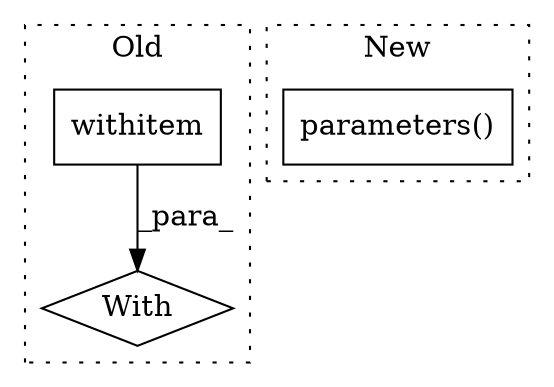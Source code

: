 digraph G {
subgraph cluster0 {
1 [label="withitem" a="49" s="3764" l="5" shape="box"];
3 [label="With" a="39" s="3759,3769" l="5,24" shape="diamond"];
label = "Old";
style="dotted";
}
subgraph cluster1 {
2 [label="parameters()" a="75" s="4834" l="18" shape="box"];
label = "New";
style="dotted";
}
1 -> 3 [label="_para_"];
}